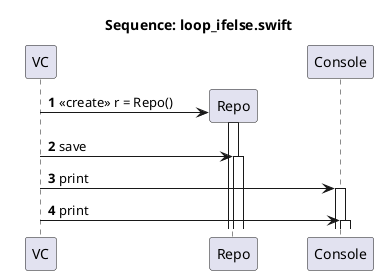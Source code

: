 @startuml
autonumber
autoactivate on
skinparam ArrowThickness 1
skinparam ParticipantPadding 20
title Sequence: loop_ifelse.swift
participant VC
participant Repo
participant Console
create Repo
VC -> Repo : <<create>> r = Repo()
VC -> Repo : save
VC -> Console : print
VC -> Console : print
@enduml
